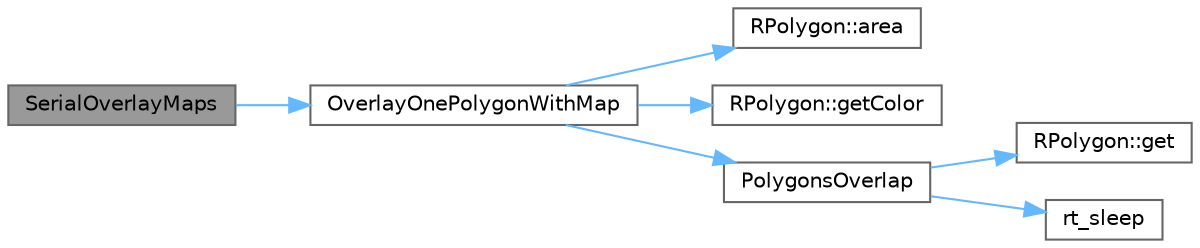 digraph "SerialOverlayMaps"
{
 // LATEX_PDF_SIZE
  bgcolor="transparent";
  edge [fontname=Helvetica,fontsize=10,labelfontname=Helvetica,labelfontsize=10];
  node [fontname=Helvetica,fontsize=10,shape=box,height=0.2,width=0.4];
  rankdir="LR";
  Node1 [id="Node000001",label="SerialOverlayMaps",height=0.2,width=0.4,color="gray40", fillcolor="grey60", style="filled", fontcolor="black",tooltip="Serial version of polygon overlay"];
  Node1 -> Node2 [id="edge1_Node000001_Node000002",color="steelblue1",style="solid",tooltip=" "];
  Node2 [id="Node000002",label="OverlayOnePolygonWithMap",height=0.2,width=0.4,color="grey40", fillcolor="white", style="filled",URL="$polyover_8cpp.html#a406c38cbd0ca9a184083d81feb81d755",tooltip="intersects a polygon with a map, adding any results to output map"];
  Node2 -> Node3 [id="edge2_Node000002_Node000003",color="steelblue1",style="solid",tooltip=" "];
  Node3 [id="Node000003",label="RPolygon::area",height=0.2,width=0.4,color="grey40", fillcolor="white", style="filled",URL="$class_r_polygon.html#a065a6cdbeca40fe752634e3a5eb08d06",tooltip=" "];
  Node2 -> Node4 [id="edge3_Node000002_Node000004",color="steelblue1",style="solid",tooltip=" "];
  Node4 [id="Node000004",label="RPolygon::getColor",height=0.2,width=0.4,color="grey40", fillcolor="white", style="filled",URL="$class_r_polygon.html#ad3639c73eb8d7eec73d2528dee2c47fe",tooltip=" "];
  Node2 -> Node5 [id="edge4_Node000002_Node000005",color="steelblue1",style="solid",tooltip=" "];
  Node5 [id="Node000005",label="PolygonsOverlap",height=0.2,width=0.4,color="grey40", fillcolor="white", style="filled",URL="$rpolygon_8h.html#a881a38a414b2ea25c9522bf7749cc390",tooltip=" "];
  Node5 -> Node6 [id="edge5_Node000005_Node000006",color="steelblue1",style="solid",tooltip=" "];
  Node6 [id="Node000006",label="RPolygon::get",height=0.2,width=0.4,color="grey40", fillcolor="white", style="filled",URL="$class_r_polygon.html#a8bc2ddc8f8defc5181cc46e10fe7381b",tooltip=" "];
  Node5 -> Node7 [id="edge6_Node000005_Node000007",color="steelblue1",style="solid",tooltip=" "];
  Node7 [id="Node000007",label="rt_sleep",height=0.2,width=0.4,color="grey40", fillcolor="white", style="filled",URL="$basics_8h.html#a945c917663948257d063fef3e3c91296",tooltip=" "];
}
